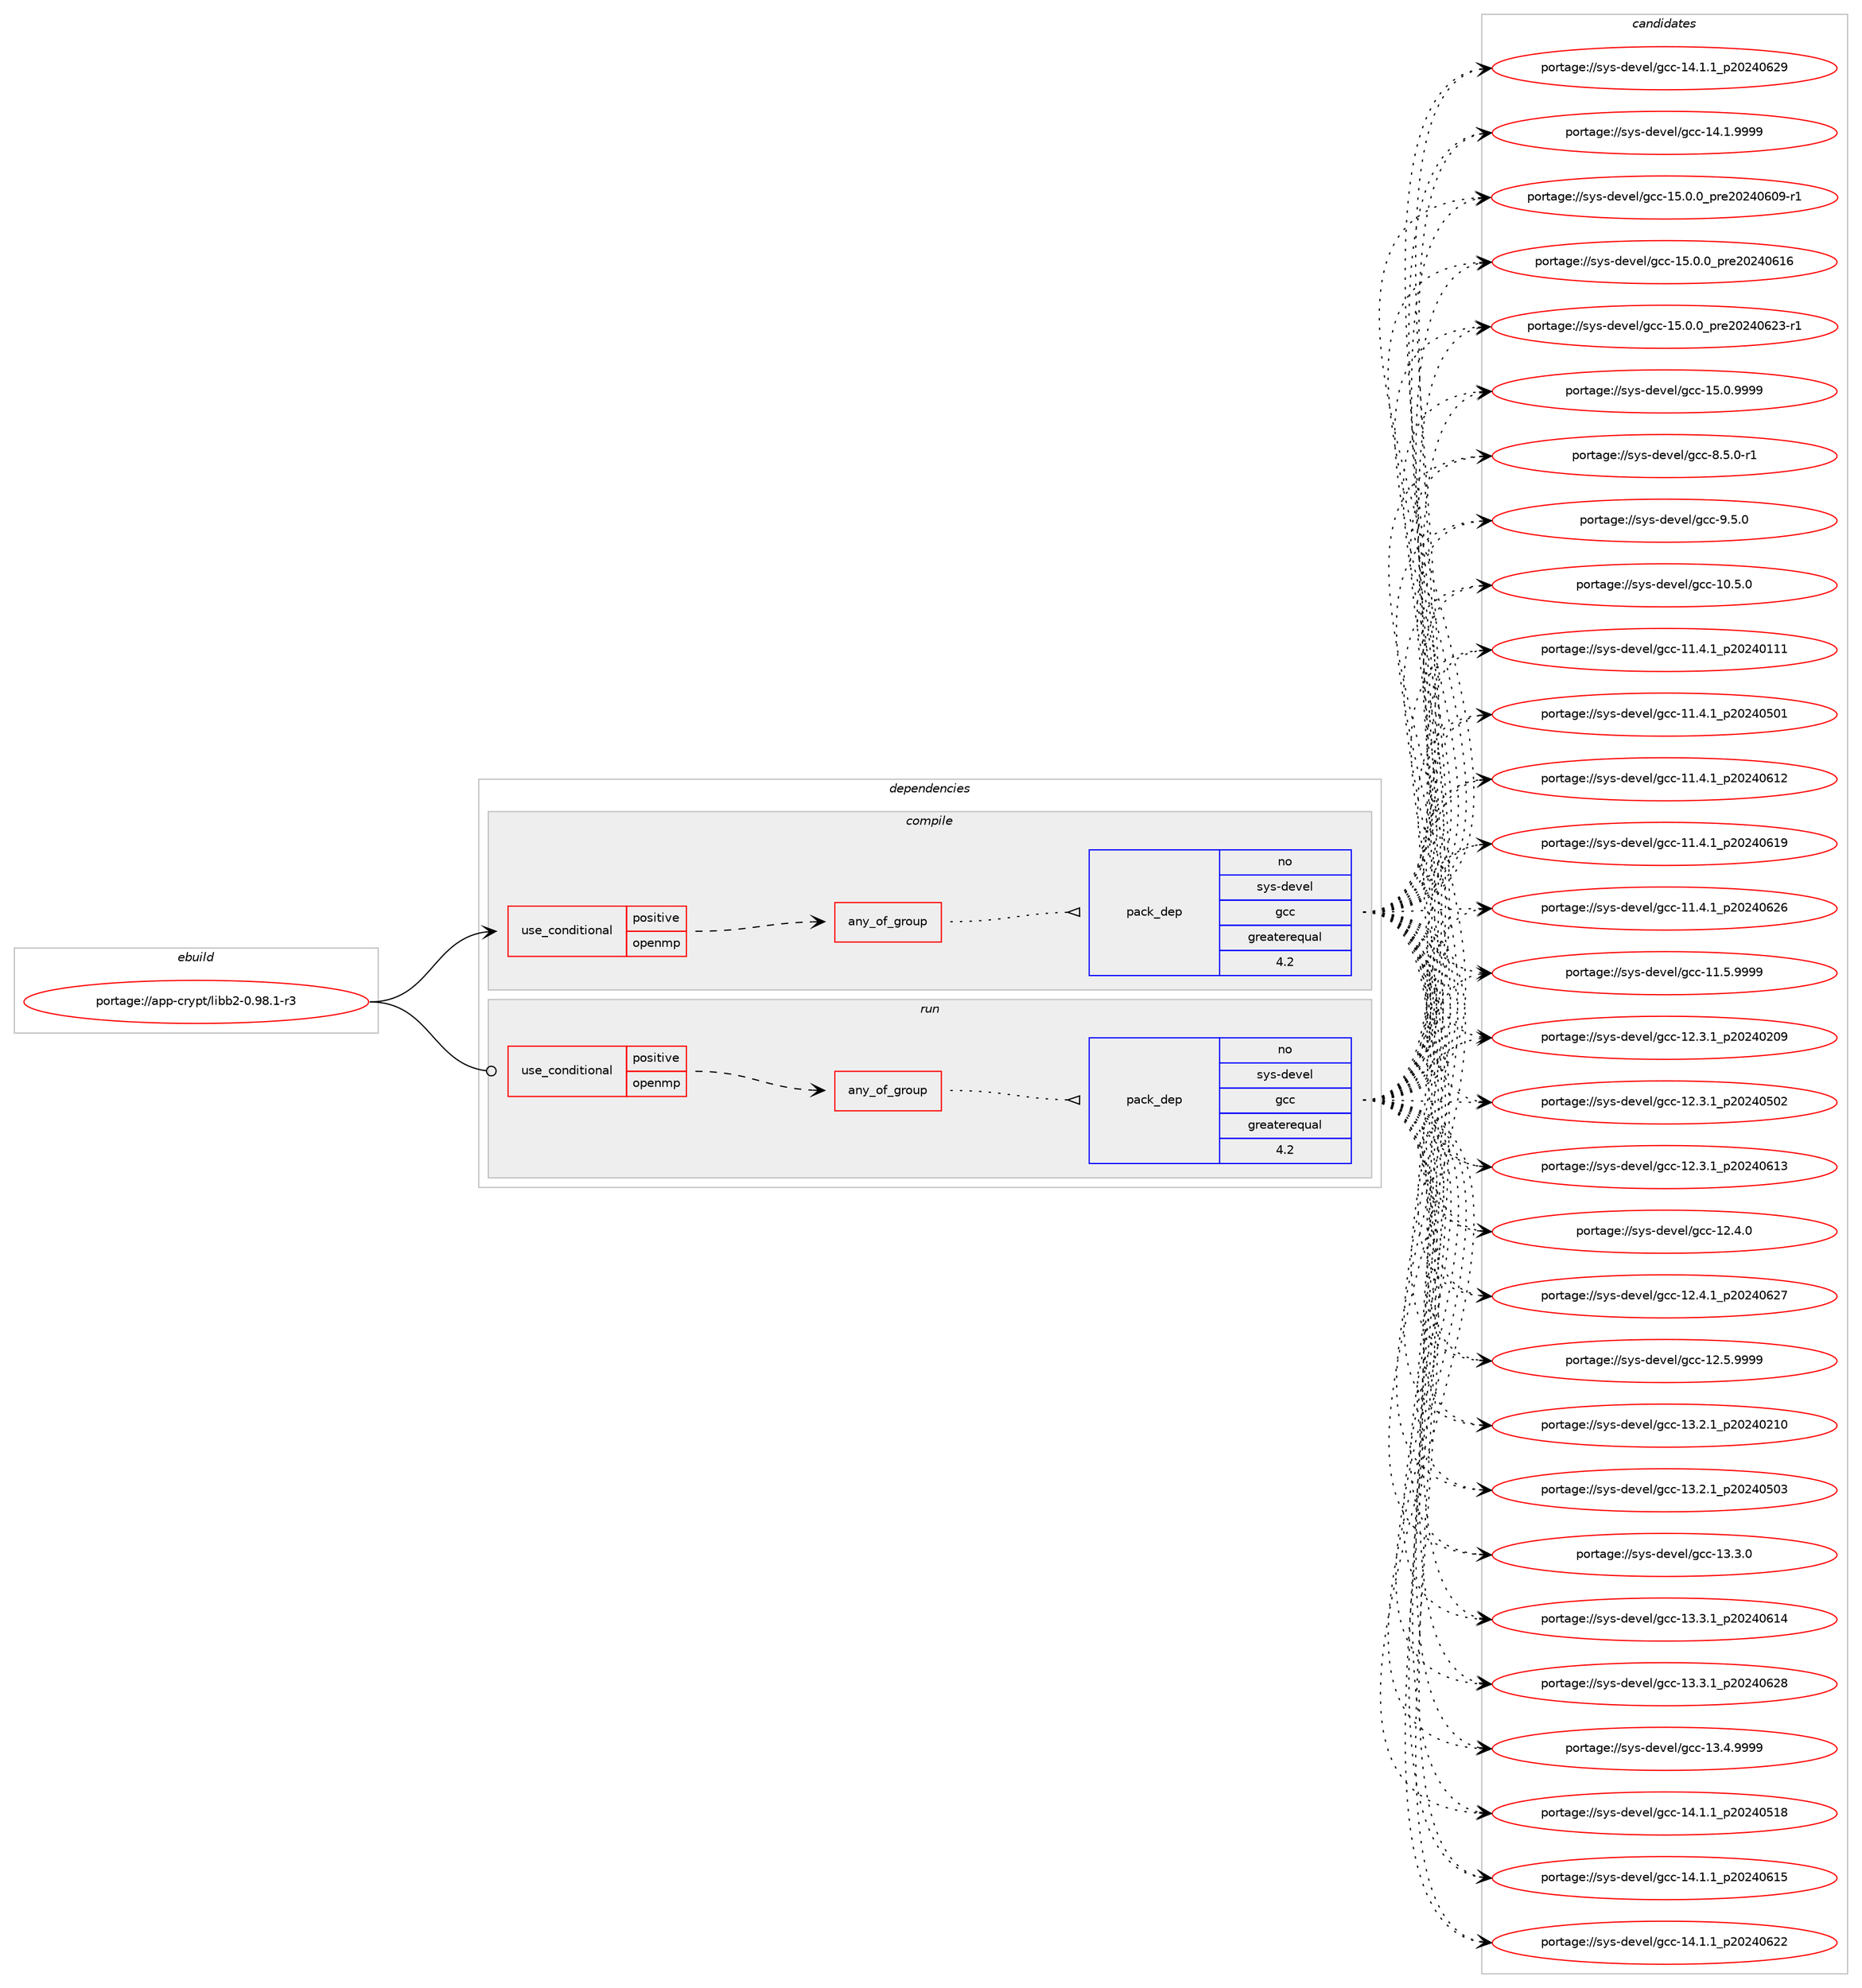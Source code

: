 digraph prolog {

# *************
# Graph options
# *************

newrank=true;
concentrate=true;
compound=true;
graph [rankdir=LR,fontname=Helvetica,fontsize=10,ranksep=1.5];#, ranksep=2.5, nodesep=0.2];
edge  [arrowhead=vee];
node  [fontname=Helvetica,fontsize=10];

# **********
# The ebuild
# **********

subgraph cluster_leftcol {
color=gray;
rank=same;
label=<<i>ebuild</i>>;
id [label="portage://app-crypt/libb2-0.98.1-r3", color=red, width=4, href="../app-crypt/libb2-0.98.1-r3.svg"];
}

# ****************
# The dependencies
# ****************

subgraph cluster_midcol {
color=gray;
label=<<i>dependencies</i>>;
subgraph cluster_compile {
fillcolor="#eeeeee";
style=filled;
label=<<i>compile</i>>;
subgraph cond3423 {
dependency5525 [label=<<TABLE BORDER="0" CELLBORDER="1" CELLSPACING="0" CELLPADDING="4"><TR><TD ROWSPAN="3" CELLPADDING="10">use_conditional</TD></TR><TR><TD>positive</TD></TR><TR><TD>openmp</TD></TR></TABLE>>, shape=none, color=red];
subgraph any78 {
dependency5526 [label=<<TABLE BORDER="0" CELLBORDER="1" CELLSPACING="0" CELLPADDING="4"><TR><TD CELLPADDING="10">any_of_group</TD></TR></TABLE>>, shape=none, color=red];subgraph pack2023 {
dependency5527 [label=<<TABLE BORDER="0" CELLBORDER="1" CELLSPACING="0" CELLPADDING="4" WIDTH="220"><TR><TD ROWSPAN="6" CELLPADDING="30">pack_dep</TD></TR><TR><TD WIDTH="110">no</TD></TR><TR><TD>sys-devel</TD></TR><TR><TD>gcc</TD></TR><TR><TD>greaterequal</TD></TR><TR><TD>4.2</TD></TR></TABLE>>, shape=none, color=blue];
}
dependency5526:e -> dependency5527:w [weight=20,style="dotted",arrowhead="oinv"];
# *** BEGIN UNKNOWN DEPENDENCY TYPE (TODO) ***
# dependency5526 -> package_dependency(portage://app-crypt/libb2-0.98.1-r3,install,no,sys-devel,clang-runtime,none,[,,],any_different_slot,[use(enable(openmp),none)])
# *** END UNKNOWN DEPENDENCY TYPE (TODO) ***

}
dependency5525:e -> dependency5526:w [weight=20,style="dashed",arrowhead="vee"];
}
id:e -> dependency5525:w [weight=20,style="solid",arrowhead="vee"];
}
subgraph cluster_compileandrun {
fillcolor="#eeeeee";
style=filled;
label=<<i>compile and run</i>>;
}
subgraph cluster_run {
fillcolor="#eeeeee";
style=filled;
label=<<i>run</i>>;
subgraph cond3424 {
dependency5528 [label=<<TABLE BORDER="0" CELLBORDER="1" CELLSPACING="0" CELLPADDING="4"><TR><TD ROWSPAN="3" CELLPADDING="10">use_conditional</TD></TR><TR><TD>positive</TD></TR><TR><TD>openmp</TD></TR></TABLE>>, shape=none, color=red];
subgraph any79 {
dependency5529 [label=<<TABLE BORDER="0" CELLBORDER="1" CELLSPACING="0" CELLPADDING="4"><TR><TD CELLPADDING="10">any_of_group</TD></TR></TABLE>>, shape=none, color=red];subgraph pack2024 {
dependency5530 [label=<<TABLE BORDER="0" CELLBORDER="1" CELLSPACING="0" CELLPADDING="4" WIDTH="220"><TR><TD ROWSPAN="6" CELLPADDING="30">pack_dep</TD></TR><TR><TD WIDTH="110">no</TD></TR><TR><TD>sys-devel</TD></TR><TR><TD>gcc</TD></TR><TR><TD>greaterequal</TD></TR><TR><TD>4.2</TD></TR></TABLE>>, shape=none, color=blue];
}
dependency5529:e -> dependency5530:w [weight=20,style="dotted",arrowhead="oinv"];
# *** BEGIN UNKNOWN DEPENDENCY TYPE (TODO) ***
# dependency5529 -> package_dependency(portage://app-crypt/libb2-0.98.1-r3,run,no,sys-devel,clang-runtime,none,[,,],any_different_slot,[use(enable(openmp),none)])
# *** END UNKNOWN DEPENDENCY TYPE (TODO) ***

}
dependency5528:e -> dependency5529:w [weight=20,style="dashed",arrowhead="vee"];
}
id:e -> dependency5528:w [weight=20,style="solid",arrowhead="odot"];
}
}

# **************
# The candidates
# **************

subgraph cluster_choices {
rank=same;
color=gray;
label=<<i>candidates</i>>;

subgraph choice2023 {
color=black;
nodesep=1;
choice1151211154510010111810110847103999945494846534648 [label="portage://sys-devel/gcc-10.5.0", color=red, width=4,href="../sys-devel/gcc-10.5.0.svg"];
choice1151211154510010111810110847103999945494946524649951125048505248494949 [label="portage://sys-devel/gcc-11.4.1_p20240111", color=red, width=4,href="../sys-devel/gcc-11.4.1_p20240111.svg"];
choice1151211154510010111810110847103999945494946524649951125048505248534849 [label="portage://sys-devel/gcc-11.4.1_p20240501", color=red, width=4,href="../sys-devel/gcc-11.4.1_p20240501.svg"];
choice1151211154510010111810110847103999945494946524649951125048505248544950 [label="portage://sys-devel/gcc-11.4.1_p20240612", color=red, width=4,href="../sys-devel/gcc-11.4.1_p20240612.svg"];
choice1151211154510010111810110847103999945494946524649951125048505248544957 [label="portage://sys-devel/gcc-11.4.1_p20240619", color=red, width=4,href="../sys-devel/gcc-11.4.1_p20240619.svg"];
choice1151211154510010111810110847103999945494946524649951125048505248545054 [label="portage://sys-devel/gcc-11.4.1_p20240626", color=red, width=4,href="../sys-devel/gcc-11.4.1_p20240626.svg"];
choice1151211154510010111810110847103999945494946534657575757 [label="portage://sys-devel/gcc-11.5.9999", color=red, width=4,href="../sys-devel/gcc-11.5.9999.svg"];
choice1151211154510010111810110847103999945495046514649951125048505248504857 [label="portage://sys-devel/gcc-12.3.1_p20240209", color=red, width=4,href="../sys-devel/gcc-12.3.1_p20240209.svg"];
choice1151211154510010111810110847103999945495046514649951125048505248534850 [label="portage://sys-devel/gcc-12.3.1_p20240502", color=red, width=4,href="../sys-devel/gcc-12.3.1_p20240502.svg"];
choice1151211154510010111810110847103999945495046514649951125048505248544951 [label="portage://sys-devel/gcc-12.3.1_p20240613", color=red, width=4,href="../sys-devel/gcc-12.3.1_p20240613.svg"];
choice1151211154510010111810110847103999945495046524648 [label="portage://sys-devel/gcc-12.4.0", color=red, width=4,href="../sys-devel/gcc-12.4.0.svg"];
choice1151211154510010111810110847103999945495046524649951125048505248545055 [label="portage://sys-devel/gcc-12.4.1_p20240627", color=red, width=4,href="../sys-devel/gcc-12.4.1_p20240627.svg"];
choice1151211154510010111810110847103999945495046534657575757 [label="portage://sys-devel/gcc-12.5.9999", color=red, width=4,href="../sys-devel/gcc-12.5.9999.svg"];
choice1151211154510010111810110847103999945495146504649951125048505248504948 [label="portage://sys-devel/gcc-13.2.1_p20240210", color=red, width=4,href="../sys-devel/gcc-13.2.1_p20240210.svg"];
choice1151211154510010111810110847103999945495146504649951125048505248534851 [label="portage://sys-devel/gcc-13.2.1_p20240503", color=red, width=4,href="../sys-devel/gcc-13.2.1_p20240503.svg"];
choice1151211154510010111810110847103999945495146514648 [label="portage://sys-devel/gcc-13.3.0", color=red, width=4,href="../sys-devel/gcc-13.3.0.svg"];
choice1151211154510010111810110847103999945495146514649951125048505248544952 [label="portage://sys-devel/gcc-13.3.1_p20240614", color=red, width=4,href="../sys-devel/gcc-13.3.1_p20240614.svg"];
choice1151211154510010111810110847103999945495146514649951125048505248545056 [label="portage://sys-devel/gcc-13.3.1_p20240628", color=red, width=4,href="../sys-devel/gcc-13.3.1_p20240628.svg"];
choice1151211154510010111810110847103999945495146524657575757 [label="portage://sys-devel/gcc-13.4.9999", color=red, width=4,href="../sys-devel/gcc-13.4.9999.svg"];
choice1151211154510010111810110847103999945495246494649951125048505248534956 [label="portage://sys-devel/gcc-14.1.1_p20240518", color=red, width=4,href="../sys-devel/gcc-14.1.1_p20240518.svg"];
choice1151211154510010111810110847103999945495246494649951125048505248544953 [label="portage://sys-devel/gcc-14.1.1_p20240615", color=red, width=4,href="../sys-devel/gcc-14.1.1_p20240615.svg"];
choice1151211154510010111810110847103999945495246494649951125048505248545050 [label="portage://sys-devel/gcc-14.1.1_p20240622", color=red, width=4,href="../sys-devel/gcc-14.1.1_p20240622.svg"];
choice1151211154510010111810110847103999945495246494649951125048505248545057 [label="portage://sys-devel/gcc-14.1.1_p20240629", color=red, width=4,href="../sys-devel/gcc-14.1.1_p20240629.svg"];
choice1151211154510010111810110847103999945495246494657575757 [label="portage://sys-devel/gcc-14.1.9999", color=red, width=4,href="../sys-devel/gcc-14.1.9999.svg"];
choice11512111545100101118101108471039999454953464846489511211410150485052485448574511449 [label="portage://sys-devel/gcc-15.0.0_pre20240609-r1", color=red, width=4,href="../sys-devel/gcc-15.0.0_pre20240609-r1.svg"];
choice1151211154510010111810110847103999945495346484648951121141015048505248544954 [label="portage://sys-devel/gcc-15.0.0_pre20240616", color=red, width=4,href="../sys-devel/gcc-15.0.0_pre20240616.svg"];
choice11512111545100101118101108471039999454953464846489511211410150485052485450514511449 [label="portage://sys-devel/gcc-15.0.0_pre20240623-r1", color=red, width=4,href="../sys-devel/gcc-15.0.0_pre20240623-r1.svg"];
choice1151211154510010111810110847103999945495346484657575757 [label="portage://sys-devel/gcc-15.0.9999", color=red, width=4,href="../sys-devel/gcc-15.0.9999.svg"];
choice115121115451001011181011084710399994556465346484511449 [label="portage://sys-devel/gcc-8.5.0-r1", color=red, width=4,href="../sys-devel/gcc-8.5.0-r1.svg"];
choice11512111545100101118101108471039999455746534648 [label="portage://sys-devel/gcc-9.5.0", color=red, width=4,href="../sys-devel/gcc-9.5.0.svg"];
dependency5527:e -> choice1151211154510010111810110847103999945494846534648:w [style=dotted,weight="100"];
dependency5527:e -> choice1151211154510010111810110847103999945494946524649951125048505248494949:w [style=dotted,weight="100"];
dependency5527:e -> choice1151211154510010111810110847103999945494946524649951125048505248534849:w [style=dotted,weight="100"];
dependency5527:e -> choice1151211154510010111810110847103999945494946524649951125048505248544950:w [style=dotted,weight="100"];
dependency5527:e -> choice1151211154510010111810110847103999945494946524649951125048505248544957:w [style=dotted,weight="100"];
dependency5527:e -> choice1151211154510010111810110847103999945494946524649951125048505248545054:w [style=dotted,weight="100"];
dependency5527:e -> choice1151211154510010111810110847103999945494946534657575757:w [style=dotted,weight="100"];
dependency5527:e -> choice1151211154510010111810110847103999945495046514649951125048505248504857:w [style=dotted,weight="100"];
dependency5527:e -> choice1151211154510010111810110847103999945495046514649951125048505248534850:w [style=dotted,weight="100"];
dependency5527:e -> choice1151211154510010111810110847103999945495046514649951125048505248544951:w [style=dotted,weight="100"];
dependency5527:e -> choice1151211154510010111810110847103999945495046524648:w [style=dotted,weight="100"];
dependency5527:e -> choice1151211154510010111810110847103999945495046524649951125048505248545055:w [style=dotted,weight="100"];
dependency5527:e -> choice1151211154510010111810110847103999945495046534657575757:w [style=dotted,weight="100"];
dependency5527:e -> choice1151211154510010111810110847103999945495146504649951125048505248504948:w [style=dotted,weight="100"];
dependency5527:e -> choice1151211154510010111810110847103999945495146504649951125048505248534851:w [style=dotted,weight="100"];
dependency5527:e -> choice1151211154510010111810110847103999945495146514648:w [style=dotted,weight="100"];
dependency5527:e -> choice1151211154510010111810110847103999945495146514649951125048505248544952:w [style=dotted,weight="100"];
dependency5527:e -> choice1151211154510010111810110847103999945495146514649951125048505248545056:w [style=dotted,weight="100"];
dependency5527:e -> choice1151211154510010111810110847103999945495146524657575757:w [style=dotted,weight="100"];
dependency5527:e -> choice1151211154510010111810110847103999945495246494649951125048505248534956:w [style=dotted,weight="100"];
dependency5527:e -> choice1151211154510010111810110847103999945495246494649951125048505248544953:w [style=dotted,weight="100"];
dependency5527:e -> choice1151211154510010111810110847103999945495246494649951125048505248545050:w [style=dotted,weight="100"];
dependency5527:e -> choice1151211154510010111810110847103999945495246494649951125048505248545057:w [style=dotted,weight="100"];
dependency5527:e -> choice1151211154510010111810110847103999945495246494657575757:w [style=dotted,weight="100"];
dependency5527:e -> choice11512111545100101118101108471039999454953464846489511211410150485052485448574511449:w [style=dotted,weight="100"];
dependency5527:e -> choice1151211154510010111810110847103999945495346484648951121141015048505248544954:w [style=dotted,weight="100"];
dependency5527:e -> choice11512111545100101118101108471039999454953464846489511211410150485052485450514511449:w [style=dotted,weight="100"];
dependency5527:e -> choice1151211154510010111810110847103999945495346484657575757:w [style=dotted,weight="100"];
dependency5527:e -> choice115121115451001011181011084710399994556465346484511449:w [style=dotted,weight="100"];
dependency5527:e -> choice11512111545100101118101108471039999455746534648:w [style=dotted,weight="100"];
}
subgraph choice2024 {
color=black;
nodesep=1;
choice1151211154510010111810110847103999945494846534648 [label="portage://sys-devel/gcc-10.5.0", color=red, width=4,href="../sys-devel/gcc-10.5.0.svg"];
choice1151211154510010111810110847103999945494946524649951125048505248494949 [label="portage://sys-devel/gcc-11.4.1_p20240111", color=red, width=4,href="../sys-devel/gcc-11.4.1_p20240111.svg"];
choice1151211154510010111810110847103999945494946524649951125048505248534849 [label="portage://sys-devel/gcc-11.4.1_p20240501", color=red, width=4,href="../sys-devel/gcc-11.4.1_p20240501.svg"];
choice1151211154510010111810110847103999945494946524649951125048505248544950 [label="portage://sys-devel/gcc-11.4.1_p20240612", color=red, width=4,href="../sys-devel/gcc-11.4.1_p20240612.svg"];
choice1151211154510010111810110847103999945494946524649951125048505248544957 [label="portage://sys-devel/gcc-11.4.1_p20240619", color=red, width=4,href="../sys-devel/gcc-11.4.1_p20240619.svg"];
choice1151211154510010111810110847103999945494946524649951125048505248545054 [label="portage://sys-devel/gcc-11.4.1_p20240626", color=red, width=4,href="../sys-devel/gcc-11.4.1_p20240626.svg"];
choice1151211154510010111810110847103999945494946534657575757 [label="portage://sys-devel/gcc-11.5.9999", color=red, width=4,href="../sys-devel/gcc-11.5.9999.svg"];
choice1151211154510010111810110847103999945495046514649951125048505248504857 [label="portage://sys-devel/gcc-12.3.1_p20240209", color=red, width=4,href="../sys-devel/gcc-12.3.1_p20240209.svg"];
choice1151211154510010111810110847103999945495046514649951125048505248534850 [label="portage://sys-devel/gcc-12.3.1_p20240502", color=red, width=4,href="../sys-devel/gcc-12.3.1_p20240502.svg"];
choice1151211154510010111810110847103999945495046514649951125048505248544951 [label="portage://sys-devel/gcc-12.3.1_p20240613", color=red, width=4,href="../sys-devel/gcc-12.3.1_p20240613.svg"];
choice1151211154510010111810110847103999945495046524648 [label="portage://sys-devel/gcc-12.4.0", color=red, width=4,href="../sys-devel/gcc-12.4.0.svg"];
choice1151211154510010111810110847103999945495046524649951125048505248545055 [label="portage://sys-devel/gcc-12.4.1_p20240627", color=red, width=4,href="../sys-devel/gcc-12.4.1_p20240627.svg"];
choice1151211154510010111810110847103999945495046534657575757 [label="portage://sys-devel/gcc-12.5.9999", color=red, width=4,href="../sys-devel/gcc-12.5.9999.svg"];
choice1151211154510010111810110847103999945495146504649951125048505248504948 [label="portage://sys-devel/gcc-13.2.1_p20240210", color=red, width=4,href="../sys-devel/gcc-13.2.1_p20240210.svg"];
choice1151211154510010111810110847103999945495146504649951125048505248534851 [label="portage://sys-devel/gcc-13.2.1_p20240503", color=red, width=4,href="../sys-devel/gcc-13.2.1_p20240503.svg"];
choice1151211154510010111810110847103999945495146514648 [label="portage://sys-devel/gcc-13.3.0", color=red, width=4,href="../sys-devel/gcc-13.3.0.svg"];
choice1151211154510010111810110847103999945495146514649951125048505248544952 [label="portage://sys-devel/gcc-13.3.1_p20240614", color=red, width=4,href="../sys-devel/gcc-13.3.1_p20240614.svg"];
choice1151211154510010111810110847103999945495146514649951125048505248545056 [label="portage://sys-devel/gcc-13.3.1_p20240628", color=red, width=4,href="../sys-devel/gcc-13.3.1_p20240628.svg"];
choice1151211154510010111810110847103999945495146524657575757 [label="portage://sys-devel/gcc-13.4.9999", color=red, width=4,href="../sys-devel/gcc-13.4.9999.svg"];
choice1151211154510010111810110847103999945495246494649951125048505248534956 [label="portage://sys-devel/gcc-14.1.1_p20240518", color=red, width=4,href="../sys-devel/gcc-14.1.1_p20240518.svg"];
choice1151211154510010111810110847103999945495246494649951125048505248544953 [label="portage://sys-devel/gcc-14.1.1_p20240615", color=red, width=4,href="../sys-devel/gcc-14.1.1_p20240615.svg"];
choice1151211154510010111810110847103999945495246494649951125048505248545050 [label="portage://sys-devel/gcc-14.1.1_p20240622", color=red, width=4,href="../sys-devel/gcc-14.1.1_p20240622.svg"];
choice1151211154510010111810110847103999945495246494649951125048505248545057 [label="portage://sys-devel/gcc-14.1.1_p20240629", color=red, width=4,href="../sys-devel/gcc-14.1.1_p20240629.svg"];
choice1151211154510010111810110847103999945495246494657575757 [label="portage://sys-devel/gcc-14.1.9999", color=red, width=4,href="../sys-devel/gcc-14.1.9999.svg"];
choice11512111545100101118101108471039999454953464846489511211410150485052485448574511449 [label="portage://sys-devel/gcc-15.0.0_pre20240609-r1", color=red, width=4,href="../sys-devel/gcc-15.0.0_pre20240609-r1.svg"];
choice1151211154510010111810110847103999945495346484648951121141015048505248544954 [label="portage://sys-devel/gcc-15.0.0_pre20240616", color=red, width=4,href="../sys-devel/gcc-15.0.0_pre20240616.svg"];
choice11512111545100101118101108471039999454953464846489511211410150485052485450514511449 [label="portage://sys-devel/gcc-15.0.0_pre20240623-r1", color=red, width=4,href="../sys-devel/gcc-15.0.0_pre20240623-r1.svg"];
choice1151211154510010111810110847103999945495346484657575757 [label="portage://sys-devel/gcc-15.0.9999", color=red, width=4,href="../sys-devel/gcc-15.0.9999.svg"];
choice115121115451001011181011084710399994556465346484511449 [label="portage://sys-devel/gcc-8.5.0-r1", color=red, width=4,href="../sys-devel/gcc-8.5.0-r1.svg"];
choice11512111545100101118101108471039999455746534648 [label="portage://sys-devel/gcc-9.5.0", color=red, width=4,href="../sys-devel/gcc-9.5.0.svg"];
dependency5530:e -> choice1151211154510010111810110847103999945494846534648:w [style=dotted,weight="100"];
dependency5530:e -> choice1151211154510010111810110847103999945494946524649951125048505248494949:w [style=dotted,weight="100"];
dependency5530:e -> choice1151211154510010111810110847103999945494946524649951125048505248534849:w [style=dotted,weight="100"];
dependency5530:e -> choice1151211154510010111810110847103999945494946524649951125048505248544950:w [style=dotted,weight="100"];
dependency5530:e -> choice1151211154510010111810110847103999945494946524649951125048505248544957:w [style=dotted,weight="100"];
dependency5530:e -> choice1151211154510010111810110847103999945494946524649951125048505248545054:w [style=dotted,weight="100"];
dependency5530:e -> choice1151211154510010111810110847103999945494946534657575757:w [style=dotted,weight="100"];
dependency5530:e -> choice1151211154510010111810110847103999945495046514649951125048505248504857:w [style=dotted,weight="100"];
dependency5530:e -> choice1151211154510010111810110847103999945495046514649951125048505248534850:w [style=dotted,weight="100"];
dependency5530:e -> choice1151211154510010111810110847103999945495046514649951125048505248544951:w [style=dotted,weight="100"];
dependency5530:e -> choice1151211154510010111810110847103999945495046524648:w [style=dotted,weight="100"];
dependency5530:e -> choice1151211154510010111810110847103999945495046524649951125048505248545055:w [style=dotted,weight="100"];
dependency5530:e -> choice1151211154510010111810110847103999945495046534657575757:w [style=dotted,weight="100"];
dependency5530:e -> choice1151211154510010111810110847103999945495146504649951125048505248504948:w [style=dotted,weight="100"];
dependency5530:e -> choice1151211154510010111810110847103999945495146504649951125048505248534851:w [style=dotted,weight="100"];
dependency5530:e -> choice1151211154510010111810110847103999945495146514648:w [style=dotted,weight="100"];
dependency5530:e -> choice1151211154510010111810110847103999945495146514649951125048505248544952:w [style=dotted,weight="100"];
dependency5530:e -> choice1151211154510010111810110847103999945495146514649951125048505248545056:w [style=dotted,weight="100"];
dependency5530:e -> choice1151211154510010111810110847103999945495146524657575757:w [style=dotted,weight="100"];
dependency5530:e -> choice1151211154510010111810110847103999945495246494649951125048505248534956:w [style=dotted,weight="100"];
dependency5530:e -> choice1151211154510010111810110847103999945495246494649951125048505248544953:w [style=dotted,weight="100"];
dependency5530:e -> choice1151211154510010111810110847103999945495246494649951125048505248545050:w [style=dotted,weight="100"];
dependency5530:e -> choice1151211154510010111810110847103999945495246494649951125048505248545057:w [style=dotted,weight="100"];
dependency5530:e -> choice1151211154510010111810110847103999945495246494657575757:w [style=dotted,weight="100"];
dependency5530:e -> choice11512111545100101118101108471039999454953464846489511211410150485052485448574511449:w [style=dotted,weight="100"];
dependency5530:e -> choice1151211154510010111810110847103999945495346484648951121141015048505248544954:w [style=dotted,weight="100"];
dependency5530:e -> choice11512111545100101118101108471039999454953464846489511211410150485052485450514511449:w [style=dotted,weight="100"];
dependency5530:e -> choice1151211154510010111810110847103999945495346484657575757:w [style=dotted,weight="100"];
dependency5530:e -> choice115121115451001011181011084710399994556465346484511449:w [style=dotted,weight="100"];
dependency5530:e -> choice11512111545100101118101108471039999455746534648:w [style=dotted,weight="100"];
}
}

}
